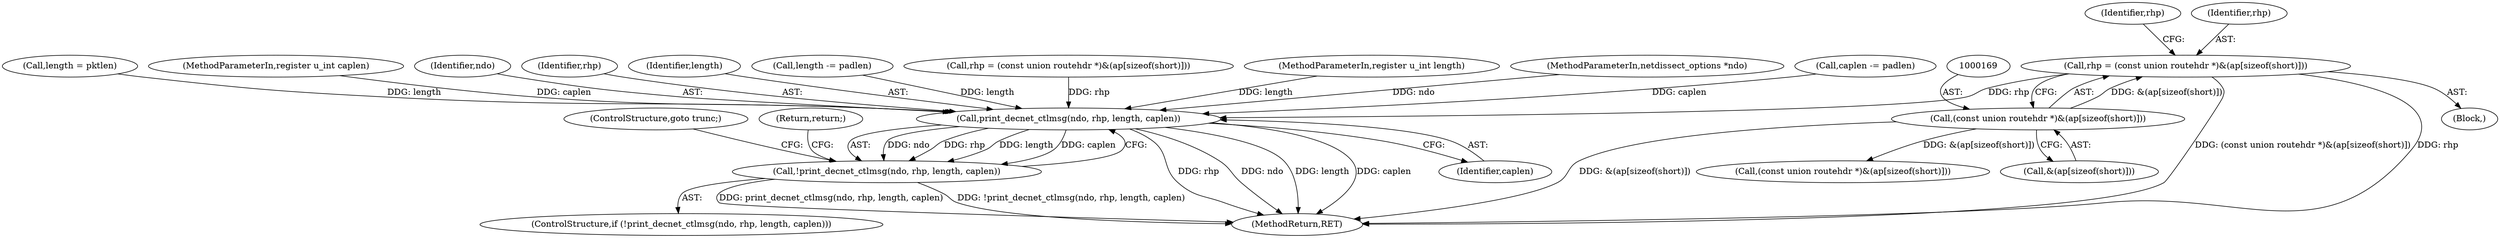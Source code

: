 digraph "0_tcpdump_c6e0531b5def26ecf912e8de6ade86cbdaed3751@pointer" {
"1000166" [label="(Call,rhp = (const union routehdr *)&(ap[sizeof(short)]))"];
"1000168" [label="(Call,(const union routehdr *)&(ap[sizeof(short)]))"];
"1000284" [label="(Call,print_decnet_ctlmsg(ndo, rhp, length, caplen))"];
"1000283" [label="(Call,!print_decnet_ctlmsg(ndo, rhp, length, caplen))"];
"1000163" [label="(Call,length = pktlen)"];
"1000106" [label="(MethodParameterIn,register u_int caplen)"];
"1000289" [label="(ControlStructure,goto trunc;)"];
"1000178" [label="(Identifier,rhp)"];
"1000290" [label="(Return,return;)"];
"1000491" [label="(MethodReturn,RET)"];
"1000285" [label="(Identifier,ndo)"];
"1000286" [label="(Identifier,rhp)"];
"1000241" [label="(Call,(const union routehdr *)&(ap[sizeof(short)]))"];
"1000283" [label="(Call,!print_decnet_ctlmsg(ndo, rhp, length, caplen))"];
"1000287" [label="(Identifier,length)"];
"1000282" [label="(ControlStructure,if (!print_decnet_ctlmsg(ndo, rhp, length, caplen)))"];
"1000233" [label="(Call,length -= padlen)"];
"1000168" [label="(Call,(const union routehdr *)&(ap[sizeof(short)]))"];
"1000239" [label="(Call,rhp = (const union routehdr *)&(ap[sizeof(short)]))"];
"1000107" [label="(Block,)"];
"1000284" [label="(Call,print_decnet_ctlmsg(ndo, rhp, length, caplen))"];
"1000105" [label="(MethodParameterIn,register u_int length)"];
"1000288" [label="(Identifier,caplen)"];
"1000103" [label="(MethodParameterIn,netdissect_options *ndo)"];
"1000170" [label="(Call,&(ap[sizeof(short)]))"];
"1000166" [label="(Call,rhp = (const union routehdr *)&(ap[sizeof(short)]))"];
"1000236" [label="(Call,caplen -= padlen)"];
"1000167" [label="(Identifier,rhp)"];
"1000166" -> "1000107"  [label="AST: "];
"1000166" -> "1000168"  [label="CFG: "];
"1000167" -> "1000166"  [label="AST: "];
"1000168" -> "1000166"  [label="AST: "];
"1000178" -> "1000166"  [label="CFG: "];
"1000166" -> "1000491"  [label="DDG: (const union routehdr *)&(ap[sizeof(short)])"];
"1000166" -> "1000491"  [label="DDG: rhp"];
"1000168" -> "1000166"  [label="DDG: &(ap[sizeof(short)])"];
"1000166" -> "1000284"  [label="DDG: rhp"];
"1000168" -> "1000170"  [label="CFG: "];
"1000169" -> "1000168"  [label="AST: "];
"1000170" -> "1000168"  [label="AST: "];
"1000168" -> "1000491"  [label="DDG: &(ap[sizeof(short)])"];
"1000168" -> "1000241"  [label="DDG: &(ap[sizeof(short)])"];
"1000284" -> "1000283"  [label="AST: "];
"1000284" -> "1000288"  [label="CFG: "];
"1000285" -> "1000284"  [label="AST: "];
"1000286" -> "1000284"  [label="AST: "];
"1000287" -> "1000284"  [label="AST: "];
"1000288" -> "1000284"  [label="AST: "];
"1000283" -> "1000284"  [label="CFG: "];
"1000284" -> "1000491"  [label="DDG: rhp"];
"1000284" -> "1000491"  [label="DDG: ndo"];
"1000284" -> "1000491"  [label="DDG: length"];
"1000284" -> "1000491"  [label="DDG: caplen"];
"1000284" -> "1000283"  [label="DDG: ndo"];
"1000284" -> "1000283"  [label="DDG: rhp"];
"1000284" -> "1000283"  [label="DDG: length"];
"1000284" -> "1000283"  [label="DDG: caplen"];
"1000103" -> "1000284"  [label="DDG: ndo"];
"1000239" -> "1000284"  [label="DDG: rhp"];
"1000163" -> "1000284"  [label="DDG: length"];
"1000233" -> "1000284"  [label="DDG: length"];
"1000105" -> "1000284"  [label="DDG: length"];
"1000236" -> "1000284"  [label="DDG: caplen"];
"1000106" -> "1000284"  [label="DDG: caplen"];
"1000283" -> "1000282"  [label="AST: "];
"1000289" -> "1000283"  [label="CFG: "];
"1000290" -> "1000283"  [label="CFG: "];
"1000283" -> "1000491"  [label="DDG: print_decnet_ctlmsg(ndo, rhp, length, caplen)"];
"1000283" -> "1000491"  [label="DDG: !print_decnet_ctlmsg(ndo, rhp, length, caplen)"];
}
